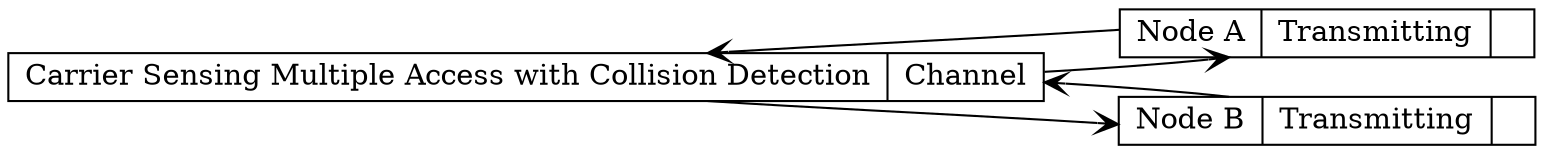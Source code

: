 digraph CSMA_CD {
rankdir=LR;
node [shape = "record", height = .1];

Channel [label = "{Carrier Sensing Multiple Access with Collision Detection|Channel}"];

NodeA [label = "{Node A|Transmitting|}"];
NodeB [label = "{Node B|Transmitting|}"];

NodeA:Transmitting -> Channel:Carrier [arrowhead = "vee"];
NodeB:Transmitting -> Channel:Carrier [arrowhead = "vee"];

Channel:Carrier -> NodeA:Carrier [arrowhead = "vee"];
Channel:Carrier -> NodeB:Carrier [arrowhead = "vee"];

{rank = same; NodeA; NodeB;}
}
